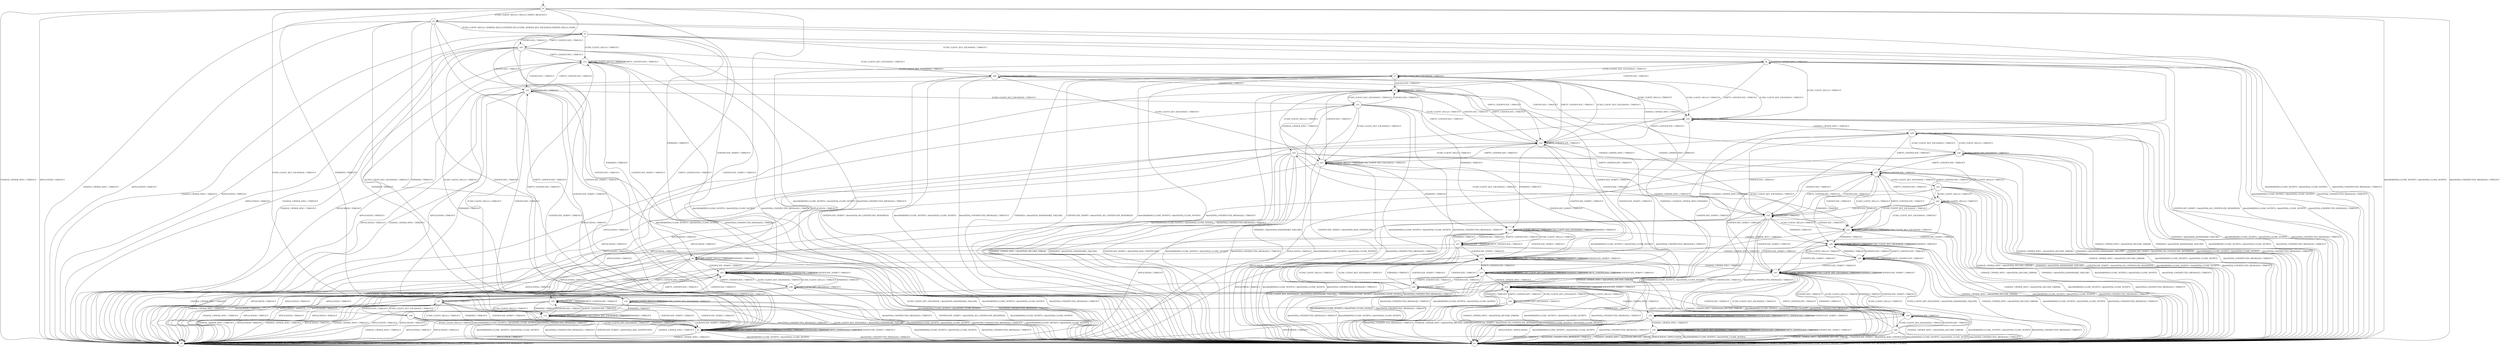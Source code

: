 digraph g {

	s0 [shape="circle" label="s0"];
	s1 [shape="circle" label="s1"];
	s2 [shape="circle" label="s2"];
	s3 [shape="circle" label="s3"];
	s4 [shape="circle" label="s4"];
	s5 [shape="circle" label="s5"];
	s6 [shape="circle" label="s6"];
	s7 [shape="circle" label="s7"];
	s8 [shape="circle" label="s8"];
	s9 [shape="circle" label="s9"];
	s10 [shape="circle" label="s10"];
	s11 [shape="circle" label="s11"];
	s12 [shape="circle" label="s12"];
	s13 [shape="circle" label="s13"];
	s14 [shape="circle" label="s14"];
	s15 [shape="circle" label="s15"];
	s16 [shape="circle" label="s16"];
	s17 [shape="circle" label="s17"];
	s18 [shape="circle" label="s18"];
	s19 [shape="circle" label="s19"];
	s20 [shape="circle" label="s20"];
	s21 [shape="circle" label="s21"];
	s22 [shape="circle" label="s22"];
	s23 [shape="circle" label="s23"];
	s24 [shape="circle" label="s24"];
	s25 [shape="circle" label="s25"];
	s26 [shape="circle" label="s26"];
	s27 [shape="circle" label="s27"];
	s28 [shape="circle" label="s28"];
	s29 [shape="circle" label="s29"];
	s30 [shape="circle" label="s30"];
	s31 [shape="circle" label="s31"];
	s32 [shape="circle" label="s32"];
	s33 [shape="circle" label="s33"];
	s34 [shape="circle" label="s34"];
	s35 [shape="circle" label="s35"];
	s36 [shape="circle" label="s36"];
	s37 [shape="circle" label="s37"];
	s38 [shape="circle" label="s38"];
	s39 [shape="circle" label="s39"];
	s40 [shape="circle" label="s40"];
	s41 [shape="circle" label="s41"];
	s42 [shape="circle" label="s42"];
	s43 [shape="circle" label="s43"];
	s44 [shape="circle" label="s44"];
	s45 [shape="circle" label="s45"];
	s46 [shape="circle" label="s46"];
	s0 -> s3 [label="ECDH_CLIENT_HELLO / HELLO_VERIFY_REQUEST+"];
	s0 -> s2 [label="ECDH_CLIENT_KEY_EXCHANGE / TIMEOUT"];
	s0 -> s4 [label="CHANGE_CIPHER_SPEC / TIMEOUT"];
	s0 -> s2 [label="FINISHED / TIMEOUT"];
	s0 -> s4 [label="APPLICATION / TIMEOUT"];
	s0 -> s2 [label="CERTIFICATE / TIMEOUT"];
	s0 -> s2 [label="EMPTY_CERTIFICATE / TIMEOUT"];
	s0 -> s2 [label="CERTIFICATE_VERIFY / TIMEOUT"];
	s0 -> s1 [label="Alert(WARNING,CLOSE_NOTIFY) / Alert(FATAL,CLOSE_NOTIFY)"];
	s0 -> s1 [label="Alert(FATAL,UNEXPECTED_MESSAGE) / TIMEOUT"];
	s1 -> s1 [label="ECDH_CLIENT_HELLO / SOCKET_CLOSED"];
	s1 -> s1 [label="ECDH_CLIENT_KEY_EXCHANGE / SOCKET_CLOSED"];
	s1 -> s1 [label="CHANGE_CIPHER_SPEC / SOCKET_CLOSED"];
	s1 -> s1 [label="FINISHED / SOCKET_CLOSED"];
	s1 -> s1 [label="APPLICATION / SOCKET_CLOSED"];
	s1 -> s1 [label="CERTIFICATE / SOCKET_CLOSED"];
	s1 -> s1 [label="EMPTY_CERTIFICATE / SOCKET_CLOSED"];
	s1 -> s1 [label="CERTIFICATE_VERIFY / SOCKET_CLOSED"];
	s1 -> s1 [label="Alert(WARNING,CLOSE_NOTIFY) / SOCKET_CLOSED"];
	s1 -> s1 [label="Alert(FATAL,UNEXPECTED_MESSAGE) / SOCKET_CLOSED"];
	s2 -> s2 [label="ECDH_CLIENT_HELLO / TIMEOUT"];
	s2 -> s2 [label="ECDH_CLIENT_KEY_EXCHANGE / TIMEOUT"];
	s2 -> s4 [label="CHANGE_CIPHER_SPEC / TIMEOUT"];
	s2 -> s2 [label="FINISHED / TIMEOUT"];
	s2 -> s4 [label="APPLICATION / TIMEOUT"];
	s2 -> s2 [label="CERTIFICATE / TIMEOUT"];
	s2 -> s2 [label="EMPTY_CERTIFICATE / TIMEOUT"];
	s2 -> s2 [label="CERTIFICATE_VERIFY / TIMEOUT"];
	s2 -> s1 [label="Alert(WARNING,CLOSE_NOTIFY) / Alert(FATAL,CLOSE_NOTIFY)"];
	s2 -> s1 [label="Alert(FATAL,UNEXPECTED_MESSAGE) / TIMEOUT"];
	s3 -> s5 [label="ECDH_CLIENT_HELLO / SERVER_HELLO,CERTIFICATE,ECDHE_SERVER_KEY_EXCHANGE,SERVER_HELLO_DONE"];
	s3 -> s2 [label="ECDH_CLIENT_KEY_EXCHANGE / TIMEOUT"];
	s3 -> s4 [label="CHANGE_CIPHER_SPEC / TIMEOUT"];
	s3 -> s2 [label="FINISHED / TIMEOUT"];
	s3 -> s4 [label="APPLICATION / TIMEOUT"];
	s3 -> s2 [label="CERTIFICATE / TIMEOUT"];
	s3 -> s2 [label="EMPTY_CERTIFICATE / TIMEOUT"];
	s3 -> s2 [label="CERTIFICATE_VERIFY / TIMEOUT"];
	s3 -> s1 [label="Alert(WARNING,CLOSE_NOTIFY) / Alert(FATAL,CLOSE_NOTIFY)"];
	s3 -> s1 [label="Alert(FATAL,UNEXPECTED_MESSAGE) / TIMEOUT"];
	s4 -> s4 [label="ECDH_CLIENT_HELLO / TIMEOUT"];
	s4 -> s4 [label="ECDH_CLIENT_KEY_EXCHANGE / TIMEOUT"];
	s4 -> s4 [label="CHANGE_CIPHER_SPEC / TIMEOUT"];
	s4 -> s4 [label="FINISHED / TIMEOUT"];
	s4 -> s4 [label="APPLICATION / TIMEOUT"];
	s4 -> s4 [label="CERTIFICATE / TIMEOUT"];
	s4 -> s4 [label="EMPTY_CERTIFICATE / TIMEOUT"];
	s4 -> s4 [label="CERTIFICATE_VERIFY / TIMEOUT"];
	s4 -> s4 [label="Alert(WARNING,CLOSE_NOTIFY) / TIMEOUT"];
	s4 -> s4 [label="Alert(FATAL,UNEXPECTED_MESSAGE) / TIMEOUT"];
	s5 -> s12 [label="ECDH_CLIENT_HELLO / TIMEOUT"];
	s5 -> s6 [label="ECDH_CLIENT_KEY_EXCHANGE / TIMEOUT"];
	s5 -> s4 [label="CHANGE_CIPHER_SPEC / TIMEOUT"];
	s5 -> s8 [label="FINISHED / TIMEOUT"];
	s5 -> s4 [label="APPLICATION / TIMEOUT"];
	s5 -> s45 [label="CERTIFICATE / TIMEOUT"];
	s5 -> s45 [label="EMPTY_CERTIFICATE / TIMEOUT"];
	s5 -> s35 [label="CERTIFICATE_VERIFY / TIMEOUT"];
	s5 -> s1 [label="Alert(WARNING,CLOSE_NOTIFY) / Alert(FATAL,CLOSE_NOTIFY)"];
	s5 -> s1 [label="Alert(FATAL,UNEXPECTED_MESSAGE) / TIMEOUT"];
	s6 -> s10 [label="ECDH_CLIENT_HELLO / TIMEOUT"];
	s6 -> s7 [label="ECDH_CLIENT_KEY_EXCHANGE / TIMEOUT"];
	s6 -> s6 [label="CHANGE_CIPHER_SPEC / TIMEOUT"];
	s6 -> s15 [label="FINISHED / CHANGE_CIPHER_SPEC,FINISHED"];
	s6 -> s4 [label="APPLICATION / TIMEOUT"];
	s6 -> s9 [label="CERTIFICATE / TIMEOUT"];
	s6 -> s16 [label="EMPTY_CERTIFICATE / TIMEOUT"];
	s6 -> s1 [label="CERTIFICATE_VERIFY / Alert(FATAL,NO_CERTIFICATE_RESERVED)"];
	s6 -> s1 [label="Alert(WARNING,CLOSE_NOTIFY) / Alert(FATAL,CLOSE_NOTIFY)"];
	s6 -> s1 [label="Alert(FATAL,UNEXPECTED_MESSAGE) / TIMEOUT"];
	s7 -> s10 [label="ECDH_CLIENT_HELLO / TIMEOUT"];
	s7 -> s7 [label="ECDH_CLIENT_KEY_EXCHANGE / TIMEOUT"];
	s7 -> s26 [label="CHANGE_CIPHER_SPEC / TIMEOUT"];
	s7 -> s1 [label="FINISHED / Alert(FATAL,HANDSHAKE_FAILURE)"];
	s7 -> s4 [label="APPLICATION / TIMEOUT"];
	s7 -> s9 [label="CERTIFICATE / TIMEOUT"];
	s7 -> s16 [label="EMPTY_CERTIFICATE / TIMEOUT"];
	s7 -> s1 [label="CERTIFICATE_VERIFY / Alert(FATAL,NO_CERTIFICATE_RESERVED)"];
	s7 -> s1 [label="Alert(WARNING,CLOSE_NOTIFY) / Alert(FATAL,CLOSE_NOTIFY)"];
	s7 -> s1 [label="Alert(FATAL,UNEXPECTED_MESSAGE) / TIMEOUT"];
	s8 -> s8 [label="ECDH_CLIENT_HELLO / TIMEOUT"];
	s8 -> s1 [label="ECDH_CLIENT_KEY_EXCHANGE / Alert(FATAL,HANDSHAKE_FAILURE)"];
	s8 -> s4 [label="CHANGE_CIPHER_SPEC / TIMEOUT"];
	s8 -> s8 [label="FINISHED / TIMEOUT"];
	s8 -> s4 [label="APPLICATION / TIMEOUT"];
	s8 -> s20 [label="CERTIFICATE / TIMEOUT"];
	s8 -> s20 [label="EMPTY_CERTIFICATE / TIMEOUT"];
	s8 -> s35 [label="CERTIFICATE_VERIFY / TIMEOUT"];
	s8 -> s1 [label="Alert(WARNING,CLOSE_NOTIFY) / Alert(FATAL,CLOSE_NOTIFY)"];
	s8 -> s1 [label="Alert(FATAL,UNEXPECTED_MESSAGE) / TIMEOUT"];
	s9 -> s23 [label="ECDH_CLIENT_HELLO / TIMEOUT"];
	s9 -> s11 [label="ECDH_CLIENT_KEY_EXCHANGE / TIMEOUT"];
	s9 -> s18 [label="CHANGE_CIPHER_SPEC / TIMEOUT"];
	s9 -> s24 [label="FINISHED / TIMEOUT"];
	s9 -> s4 [label="APPLICATION / TIMEOUT"];
	s9 -> s9 [label="CERTIFICATE / TIMEOUT"];
	s9 -> s16 [label="EMPTY_CERTIFICATE / TIMEOUT"];
	s9 -> s43 [label="CERTIFICATE_VERIFY / TIMEOUT"];
	s9 -> s1 [label="Alert(WARNING,CLOSE_NOTIFY) / Alert(FATAL,CLOSE_NOTIFY)"];
	s9 -> s1 [label="Alert(FATAL,UNEXPECTED_MESSAGE) / TIMEOUT"];
	s10 -> s10 [label="ECDH_CLIENT_HELLO / TIMEOUT"];
	s10 -> s7 [label="ECDH_CLIENT_KEY_EXCHANGE / TIMEOUT"];
	s10 -> s29 [label="CHANGE_CIPHER_SPEC / TIMEOUT"];
	s10 -> s1 [label="FINISHED / Alert(FATAL,HANDSHAKE_FAILURE)"];
	s10 -> s4 [label="APPLICATION / TIMEOUT"];
	s10 -> s9 [label="CERTIFICATE / TIMEOUT"];
	s10 -> s16 [label="EMPTY_CERTIFICATE / TIMEOUT"];
	s10 -> s13 [label="CERTIFICATE_VERIFY / TIMEOUT"];
	s10 -> s1 [label="Alert(WARNING,CLOSE_NOTIFY) / Alert(FATAL,CLOSE_NOTIFY)"];
	s10 -> s1 [label="Alert(FATAL,UNEXPECTED_MESSAGE) / TIMEOUT"];
	s11 -> s10 [label="ECDH_CLIENT_HELLO / TIMEOUT"];
	s11 -> s23 [label="ECDH_CLIENT_KEY_EXCHANGE / TIMEOUT"];
	s11 -> s25 [label="CHANGE_CIPHER_SPEC / TIMEOUT"];
	s11 -> s1 [label="FINISHED / Alert(FATAL,HANDSHAKE_FAILURE)"];
	s11 -> s4 [label="APPLICATION / TIMEOUT"];
	s11 -> s9 [label="CERTIFICATE / TIMEOUT"];
	s11 -> s16 [label="EMPTY_CERTIFICATE / TIMEOUT"];
	s11 -> s1 [label="CERTIFICATE_VERIFY / Alert(FATAL,BAD_CERTIFICATE)"];
	s11 -> s1 [label="Alert(WARNING,CLOSE_NOTIFY) / Alert(FATAL,CLOSE_NOTIFY)"];
	s11 -> s1 [label="Alert(FATAL,UNEXPECTED_MESSAGE) / TIMEOUT"];
	s12 -> s12 [label="ECDH_CLIENT_HELLO / TIMEOUT"];
	s12 -> s7 [label="ECDH_CLIENT_KEY_EXCHANGE / TIMEOUT"];
	s12 -> s4 [label="CHANGE_CIPHER_SPEC / TIMEOUT"];
	s12 -> s8 [label="FINISHED / TIMEOUT"];
	s12 -> s4 [label="APPLICATION / TIMEOUT"];
	s12 -> s21 [label="CERTIFICATE / TIMEOUT"];
	s12 -> s12 [label="EMPTY_CERTIFICATE / TIMEOUT"];
	s12 -> s35 [label="CERTIFICATE_VERIFY / TIMEOUT"];
	s12 -> s1 [label="Alert(WARNING,CLOSE_NOTIFY) / Alert(FATAL,CLOSE_NOTIFY)"];
	s12 -> s1 [label="Alert(FATAL,UNEXPECTED_MESSAGE) / TIMEOUT"];
	s13 -> s13 [label="ECDH_CLIENT_HELLO / TIMEOUT"];
	s13 -> s13 [label="ECDH_CLIENT_KEY_EXCHANGE / TIMEOUT"];
	s13 -> s14 [label="CHANGE_CIPHER_SPEC / TIMEOUT"];
	s13 -> s13 [label="FINISHED / TIMEOUT"];
	s13 -> s4 [label="APPLICATION / TIMEOUT"];
	s13 -> s44 [label="CERTIFICATE / TIMEOUT"];
	s13 -> s13 [label="EMPTY_CERTIFICATE / TIMEOUT"];
	s13 -> s13 [label="CERTIFICATE_VERIFY / TIMEOUT"];
	s13 -> s1 [label="Alert(WARNING,CLOSE_NOTIFY) / Alert(FATAL,CLOSE_NOTIFY)"];
	s13 -> s1 [label="Alert(FATAL,UNEXPECTED_MESSAGE) / TIMEOUT"];
	s14 -> s14 [label="ECDH_CLIENT_HELLO / TIMEOUT"];
	s14 -> s34 [label="ECDH_CLIENT_KEY_EXCHANGE / TIMEOUT"];
	s14 -> s1 [label="CHANGE_CIPHER_SPEC / Alert(FATAL,DECODE_ERROR)"];
	s14 -> s14 [label="FINISHED / TIMEOUT"];
	s14 -> s4 [label="APPLICATION / TIMEOUT"];
	s14 -> s39 [label="CERTIFICATE / TIMEOUT"];
	s14 -> s14 [label="EMPTY_CERTIFICATE / TIMEOUT"];
	s14 -> s14 [label="CERTIFICATE_VERIFY / TIMEOUT"];
	s14 -> s1 [label="Alert(WARNING,CLOSE_NOTIFY) / Alert(FATAL,CLOSE_NOTIFY)"];
	s14 -> s1 [label="Alert(FATAL,UNEXPECTED_MESSAGE) / TIMEOUT"];
	s15 -> s15 [label="ECDH_CLIENT_HELLO / TIMEOUT"];
	s15 -> s15 [label="ECDH_CLIENT_KEY_EXCHANGE / TIMEOUT"];
	s15 -> s19 [label="CHANGE_CIPHER_SPEC / TIMEOUT"];
	s15 -> s15 [label="FINISHED / TIMEOUT"];
	s15 -> s1 [label="APPLICATION / APPLICATION"];
	s15 -> s15 [label="CERTIFICATE / TIMEOUT"];
	s15 -> s15 [label="EMPTY_CERTIFICATE / TIMEOUT"];
	s15 -> s15 [label="CERTIFICATE_VERIFY / TIMEOUT"];
	s15 -> s1 [label="Alert(WARNING,CLOSE_NOTIFY) / Alert(FATAL,CLOSE_NOTIFY)"];
	s15 -> s1 [label="Alert(FATAL,UNEXPECTED_MESSAGE) / TIMEOUT"];
	s16 -> s23 [label="ECDH_CLIENT_HELLO / TIMEOUT"];
	s16 -> s7 [label="ECDH_CLIENT_KEY_EXCHANGE / TIMEOUT"];
	s16 -> s17 [label="CHANGE_CIPHER_SPEC / TIMEOUT"];
	s16 -> s24 [label="FINISHED / TIMEOUT"];
	s16 -> s4 [label="APPLICATION / TIMEOUT"];
	s16 -> s9 [label="CERTIFICATE / TIMEOUT"];
	s16 -> s16 [label="EMPTY_CERTIFICATE / TIMEOUT"];
	s16 -> s43 [label="CERTIFICATE_VERIFY / TIMEOUT"];
	s16 -> s1 [label="Alert(WARNING,CLOSE_NOTIFY) / Alert(FATAL,CLOSE_NOTIFY)"];
	s16 -> s1 [label="Alert(FATAL,UNEXPECTED_MESSAGE) / TIMEOUT"];
	s17 -> s31 [label="ECDH_CLIENT_HELLO / TIMEOUT"];
	s17 -> s22 [label="ECDH_CLIENT_KEY_EXCHANGE / TIMEOUT"];
	s17 -> s1 [label="CHANGE_CIPHER_SPEC / Alert(FATAL,DECODE_ERROR)"];
	s17 -> s30 [label="FINISHED / TIMEOUT"];
	s17 -> s4 [label="APPLICATION / TIMEOUT"];
	s17 -> s18 [label="CERTIFICATE / TIMEOUT"];
	s17 -> s17 [label="EMPTY_CERTIFICATE / TIMEOUT"];
	s17 -> s41 [label="CERTIFICATE_VERIFY / TIMEOUT"];
	s17 -> s1 [label="Alert(WARNING,CLOSE_NOTIFY) / Alert(FATAL,CLOSE_NOTIFY)"];
	s17 -> s1 [label="Alert(FATAL,UNEXPECTED_MESSAGE) / TIMEOUT"];
	s18 -> s31 [label="ECDH_CLIENT_HELLO / TIMEOUT"];
	s18 -> s25 [label="ECDH_CLIENT_KEY_EXCHANGE / TIMEOUT"];
	s18 -> s1 [label="CHANGE_CIPHER_SPEC / Alert(FATAL,DECODE_ERROR)"];
	s18 -> s30 [label="FINISHED / TIMEOUT"];
	s18 -> s4 [label="APPLICATION / TIMEOUT"];
	s18 -> s18 [label="CERTIFICATE / TIMEOUT"];
	s18 -> s17 [label="EMPTY_CERTIFICATE / TIMEOUT"];
	s18 -> s41 [label="CERTIFICATE_VERIFY / TIMEOUT"];
	s18 -> s1 [label="Alert(WARNING,CLOSE_NOTIFY) / Alert(FATAL,CLOSE_NOTIFY)"];
	s18 -> s1 [label="Alert(FATAL,UNEXPECTED_MESSAGE) / TIMEOUT"];
	s19 -> s19 [label="ECDH_CLIENT_HELLO / TIMEOUT"];
	s19 -> s19 [label="ECDH_CLIENT_KEY_EXCHANGE / TIMEOUT"];
	s19 -> s1 [label="CHANGE_CIPHER_SPEC / Alert(FATAL,DECODE_ERROR)"];
	s19 -> s19 [label="FINISHED / TIMEOUT"];
	s19 -> s1 [label="APPLICATION / APPLICATION"];
	s19 -> s19 [label="CERTIFICATE / TIMEOUT"];
	s19 -> s19 [label="EMPTY_CERTIFICATE / TIMEOUT"];
	s19 -> s19 [label="CERTIFICATE_VERIFY / TIMEOUT"];
	s19 -> s1 [label="Alert(WARNING,CLOSE_NOTIFY) / Alert(FATAL,CLOSE_NOTIFY)"];
	s19 -> s1 [label="Alert(FATAL,UNEXPECTED_MESSAGE) / TIMEOUT"];
	s20 -> s32 [label="ECDH_CLIENT_HELLO / TIMEOUT"];
	s20 -> s1 [label="ECDH_CLIENT_KEY_EXCHANGE / Alert(FATAL,HANDSHAKE_FAILURE)"];
	s20 -> s4 [label="CHANGE_CIPHER_SPEC / TIMEOUT"];
	s20 -> s32 [label="FINISHED / TIMEOUT"];
	s20 -> s4 [label="APPLICATION / TIMEOUT"];
	s20 -> s20 [label="CERTIFICATE / TIMEOUT"];
	s20 -> s20 [label="EMPTY_CERTIFICATE / TIMEOUT"];
	s20 -> s2 [label="CERTIFICATE_VERIFY / TIMEOUT"];
	s20 -> s1 [label="Alert(WARNING,CLOSE_NOTIFY) / Alert(FATAL,CLOSE_NOTIFY)"];
	s20 -> s1 [label="Alert(FATAL,UNEXPECTED_MESSAGE) / TIMEOUT"];
	s21 -> s33 [label="ECDH_CLIENT_HELLO / TIMEOUT"];
	s21 -> s11 [label="ECDH_CLIENT_KEY_EXCHANGE / TIMEOUT"];
	s21 -> s4 [label="CHANGE_CIPHER_SPEC / TIMEOUT"];
	s21 -> s32 [label="FINISHED / TIMEOUT"];
	s21 -> s4 [label="APPLICATION / TIMEOUT"];
	s21 -> s21 [label="CERTIFICATE / TIMEOUT"];
	s21 -> s12 [label="EMPTY_CERTIFICATE / TIMEOUT"];
	s21 -> s2 [label="CERTIFICATE_VERIFY / TIMEOUT"];
	s21 -> s1 [label="Alert(WARNING,CLOSE_NOTIFY) / Alert(FATAL,CLOSE_NOTIFY)"];
	s21 -> s1 [label="Alert(FATAL,UNEXPECTED_MESSAGE) / TIMEOUT"];
	s22 -> s42 [label="ECDH_CLIENT_HELLO / TIMEOUT"];
	s22 -> s31 [label="ECDH_CLIENT_KEY_EXCHANGE / TIMEOUT"];
	s22 -> s1 [label="CHANGE_CIPHER_SPEC / Alert(FATAL,DECODE_ERROR)"];
	s22 -> s1 [label="FINISHED / Alert(FATAL,HANDSHAKE_FAILURE)"];
	s22 -> s4 [label="APPLICATION / TIMEOUT"];
	s22 -> s18 [label="CERTIFICATE / TIMEOUT"];
	s22 -> s17 [label="EMPTY_CERTIFICATE / TIMEOUT"];
	s22 -> s1 [label="CERTIFICATE_VERIFY / Alert(FATAL,NO_CERTIFICATE_RESERVED)"];
	s22 -> s1 [label="Alert(WARNING,CLOSE_NOTIFY) / Alert(FATAL,CLOSE_NOTIFY)"];
	s22 -> s1 [label="Alert(FATAL,UNEXPECTED_MESSAGE) / TIMEOUT"];
	s23 -> s23 [label="ECDH_CLIENT_HELLO / TIMEOUT"];
	s23 -> s23 [label="ECDH_CLIENT_KEY_EXCHANGE / TIMEOUT"];
	s23 -> s31 [label="CHANGE_CIPHER_SPEC / TIMEOUT"];
	s23 -> s24 [label="FINISHED / TIMEOUT"];
	s23 -> s4 [label="APPLICATION / TIMEOUT"];
	s23 -> s9 [label="CERTIFICATE / TIMEOUT"];
	s23 -> s16 [label="EMPTY_CERTIFICATE / TIMEOUT"];
	s23 -> s43 [label="CERTIFICATE_VERIFY / TIMEOUT"];
	s23 -> s1 [label="Alert(WARNING,CLOSE_NOTIFY) / Alert(FATAL,CLOSE_NOTIFY)"];
	s23 -> s1 [label="Alert(FATAL,UNEXPECTED_MESSAGE) / TIMEOUT"];
	s24 -> s24 [label="ECDH_CLIENT_HELLO / TIMEOUT"];
	s24 -> s24 [label="ECDH_CLIENT_KEY_EXCHANGE / TIMEOUT"];
	s24 -> s30 [label="CHANGE_CIPHER_SPEC / TIMEOUT"];
	s24 -> s24 [label="FINISHED / TIMEOUT"];
	s24 -> s4 [label="APPLICATION / TIMEOUT"];
	s24 -> s27 [label="CERTIFICATE / TIMEOUT"];
	s24 -> s27 [label="EMPTY_CERTIFICATE / TIMEOUT"];
	s24 -> s43 [label="CERTIFICATE_VERIFY / TIMEOUT"];
	s24 -> s1 [label="Alert(WARNING,CLOSE_NOTIFY) / Alert(FATAL,CLOSE_NOTIFY)"];
	s24 -> s1 [label="Alert(FATAL,UNEXPECTED_MESSAGE) / TIMEOUT"];
	s25 -> s42 [label="ECDH_CLIENT_HELLO / TIMEOUT"];
	s25 -> s31 [label="ECDH_CLIENT_KEY_EXCHANGE / TIMEOUT"];
	s25 -> s1 [label="CHANGE_CIPHER_SPEC / Alert(FATAL,DECODE_ERROR)"];
	s25 -> s1 [label="FINISHED / Alert(FATAL,HANDSHAKE_FAILURE)"];
	s25 -> s4 [label="APPLICATION / TIMEOUT"];
	s25 -> s18 [label="CERTIFICATE / TIMEOUT"];
	s25 -> s17 [label="EMPTY_CERTIFICATE / TIMEOUT"];
	s25 -> s1 [label="CERTIFICATE_VERIFY / Alert(FATAL,BAD_CERTIFICATE)"];
	s25 -> s1 [label="Alert(WARNING,CLOSE_NOTIFY) / Alert(FATAL,CLOSE_NOTIFY)"];
	s25 -> s1 [label="Alert(FATAL,UNEXPECTED_MESSAGE) / TIMEOUT"];
	s26 -> s29 [label="ECDH_CLIENT_HELLO / TIMEOUT"];
	s26 -> s26 [label="ECDH_CLIENT_KEY_EXCHANGE / TIMEOUT"];
	s26 -> s1 [label="CHANGE_CIPHER_SPEC / Alert(FATAL,DECODE_ERROR)"];
	s26 -> s1 [label="FINISHED / Alert(FATAL,HANDSHAKE_FAILURE)"];
	s26 -> s4 [label="APPLICATION / TIMEOUT"];
	s26 -> s18 [label="CERTIFICATE / TIMEOUT"];
	s26 -> s17 [label="EMPTY_CERTIFICATE / TIMEOUT"];
	s26 -> s1 [label="CERTIFICATE_VERIFY / Alert(FATAL,NO_CERTIFICATE_RESERVED)"];
	s26 -> s1 [label="Alert(WARNING,CLOSE_NOTIFY) / Alert(FATAL,CLOSE_NOTIFY)"];
	s26 -> s1 [label="Alert(FATAL,UNEXPECTED_MESSAGE) / TIMEOUT"];
	s27 -> s24 [label="ECDH_CLIENT_HELLO / TIMEOUT"];
	s27 -> s1 [label="ECDH_CLIENT_KEY_EXCHANGE / Alert(FATAL,HANDSHAKE_FAILURE)"];
	s27 -> s28 [label="CHANGE_CIPHER_SPEC / TIMEOUT"];
	s27 -> s24 [label="FINISHED / TIMEOUT"];
	s27 -> s4 [label="APPLICATION / TIMEOUT"];
	s27 -> s27 [label="CERTIFICATE / TIMEOUT"];
	s27 -> s27 [label="EMPTY_CERTIFICATE / TIMEOUT"];
	s27 -> s43 [label="CERTIFICATE_VERIFY / TIMEOUT"];
	s27 -> s1 [label="Alert(WARNING,CLOSE_NOTIFY) / Alert(FATAL,CLOSE_NOTIFY)"];
	s27 -> s1 [label="Alert(FATAL,UNEXPECTED_MESSAGE) / TIMEOUT"];
	s28 -> s30 [label="ECDH_CLIENT_HELLO / TIMEOUT"];
	s28 -> s1 [label="ECDH_CLIENT_KEY_EXCHANGE / Alert(FATAL,HANDSHAKE_FAILURE)"];
	s28 -> s1 [label="CHANGE_CIPHER_SPEC / Alert(FATAL,DECODE_ERROR)"];
	s28 -> s30 [label="FINISHED / TIMEOUT"];
	s28 -> s4 [label="APPLICATION / TIMEOUT"];
	s28 -> s28 [label="CERTIFICATE / TIMEOUT"];
	s28 -> s28 [label="EMPTY_CERTIFICATE / TIMEOUT"];
	s28 -> s41 [label="CERTIFICATE_VERIFY / TIMEOUT"];
	s28 -> s1 [label="Alert(WARNING,CLOSE_NOTIFY) / Alert(FATAL,CLOSE_NOTIFY)"];
	s28 -> s1 [label="Alert(FATAL,UNEXPECTED_MESSAGE) / TIMEOUT"];
	s29 -> s29 [label="ECDH_CLIENT_HELLO / TIMEOUT"];
	s29 -> s26 [label="ECDH_CLIENT_KEY_EXCHANGE / TIMEOUT"];
	s29 -> s1 [label="CHANGE_CIPHER_SPEC / Alert(FATAL,DECODE_ERROR)"];
	s29 -> s1 [label="FINISHED / Alert(FATAL,HANDSHAKE_FAILURE)"];
	s29 -> s4 [label="APPLICATION / TIMEOUT"];
	s29 -> s18 [label="CERTIFICATE / TIMEOUT"];
	s29 -> s17 [label="EMPTY_CERTIFICATE / TIMEOUT"];
	s29 -> s14 [label="CERTIFICATE_VERIFY / TIMEOUT"];
	s29 -> s1 [label="Alert(WARNING,CLOSE_NOTIFY) / Alert(FATAL,CLOSE_NOTIFY)"];
	s29 -> s1 [label="Alert(FATAL,UNEXPECTED_MESSAGE) / TIMEOUT"];
	s30 -> s30 [label="ECDH_CLIENT_HELLO / TIMEOUT"];
	s30 -> s30 [label="ECDH_CLIENT_KEY_EXCHANGE / TIMEOUT"];
	s30 -> s1 [label="CHANGE_CIPHER_SPEC / Alert(FATAL,DECODE_ERROR)"];
	s30 -> s30 [label="FINISHED / TIMEOUT"];
	s30 -> s4 [label="APPLICATION / TIMEOUT"];
	s30 -> s28 [label="CERTIFICATE / TIMEOUT"];
	s30 -> s28 [label="EMPTY_CERTIFICATE / TIMEOUT"];
	s30 -> s41 [label="CERTIFICATE_VERIFY / TIMEOUT"];
	s30 -> s1 [label="Alert(WARNING,CLOSE_NOTIFY) / Alert(FATAL,CLOSE_NOTIFY)"];
	s30 -> s1 [label="Alert(FATAL,UNEXPECTED_MESSAGE) / TIMEOUT"];
	s31 -> s31 [label="ECDH_CLIENT_HELLO / TIMEOUT"];
	s31 -> s31 [label="ECDH_CLIENT_KEY_EXCHANGE / TIMEOUT"];
	s31 -> s1 [label="CHANGE_CIPHER_SPEC / Alert(FATAL,DECODE_ERROR)"];
	s31 -> s30 [label="FINISHED / TIMEOUT"];
	s31 -> s4 [label="APPLICATION / TIMEOUT"];
	s31 -> s18 [label="CERTIFICATE / TIMEOUT"];
	s31 -> s17 [label="EMPTY_CERTIFICATE / TIMEOUT"];
	s31 -> s41 [label="CERTIFICATE_VERIFY / TIMEOUT"];
	s31 -> s1 [label="Alert(WARNING,CLOSE_NOTIFY) / Alert(FATAL,CLOSE_NOTIFY)"];
	s31 -> s1 [label="Alert(FATAL,UNEXPECTED_MESSAGE) / TIMEOUT"];
	s32 -> s32 [label="ECDH_CLIENT_HELLO / TIMEOUT"];
	s32 -> s32 [label="ECDH_CLIENT_KEY_EXCHANGE / TIMEOUT"];
	s32 -> s4 [label="CHANGE_CIPHER_SPEC / TIMEOUT"];
	s32 -> s32 [label="FINISHED / TIMEOUT"];
	s32 -> s4 [label="APPLICATION / TIMEOUT"];
	s32 -> s20 [label="CERTIFICATE / TIMEOUT"];
	s32 -> s20 [label="EMPTY_CERTIFICATE / TIMEOUT"];
	s32 -> s2 [label="CERTIFICATE_VERIFY / TIMEOUT"];
	s32 -> s1 [label="Alert(WARNING,CLOSE_NOTIFY) / Alert(FATAL,CLOSE_NOTIFY)"];
	s32 -> s1 [label="Alert(FATAL,UNEXPECTED_MESSAGE) / TIMEOUT"];
	s33 -> s33 [label="ECDH_CLIENT_HELLO / TIMEOUT"];
	s33 -> s33 [label="ECDH_CLIENT_KEY_EXCHANGE / TIMEOUT"];
	s33 -> s4 [label="CHANGE_CIPHER_SPEC / TIMEOUT"];
	s33 -> s32 [label="FINISHED / TIMEOUT"];
	s33 -> s4 [label="APPLICATION / TIMEOUT"];
	s33 -> s21 [label="CERTIFICATE / TIMEOUT"];
	s33 -> s12 [label="EMPTY_CERTIFICATE / TIMEOUT"];
	s33 -> s2 [label="CERTIFICATE_VERIFY / TIMEOUT"];
	s33 -> s1 [label="Alert(WARNING,CLOSE_NOTIFY) / Alert(FATAL,CLOSE_NOTIFY)"];
	s33 -> s1 [label="Alert(FATAL,UNEXPECTED_MESSAGE) / TIMEOUT"];
	s34 -> s14 [label="ECDH_CLIENT_HELLO / TIMEOUT"];
	s34 -> s34 [label="ECDH_CLIENT_KEY_EXCHANGE / TIMEOUT"];
	s34 -> s1 [label="CHANGE_CIPHER_SPEC / Alert(FATAL,DECODE_ERROR)"];
	s34 -> s14 [label="FINISHED / TIMEOUT"];
	s34 -> s4 [label="APPLICATION / TIMEOUT"];
	s34 -> s39 [label="CERTIFICATE / TIMEOUT"];
	s34 -> s14 [label="EMPTY_CERTIFICATE / TIMEOUT"];
	s34 -> s1 [label="CERTIFICATE_VERIFY / Alert(FATAL,NO_CERTIFICATE_RESERVED)"];
	s34 -> s1 [label="Alert(WARNING,CLOSE_NOTIFY) / Alert(FATAL,CLOSE_NOTIFY)"];
	s34 -> s1 [label="Alert(FATAL,UNEXPECTED_MESSAGE) / TIMEOUT"];
	s35 -> s35 [label="ECDH_CLIENT_HELLO / TIMEOUT"];
	s35 -> s36 [label="ECDH_CLIENT_KEY_EXCHANGE / TIMEOUT"];
	s35 -> s4 [label="CHANGE_CIPHER_SPEC / TIMEOUT"];
	s35 -> s35 [label="FINISHED / TIMEOUT"];
	s35 -> s4 [label="APPLICATION / TIMEOUT"];
	s35 -> s37 [label="CERTIFICATE / TIMEOUT"];
	s35 -> s35 [label="EMPTY_CERTIFICATE / TIMEOUT"];
	s35 -> s35 [label="CERTIFICATE_VERIFY / TIMEOUT"];
	s35 -> s1 [label="Alert(WARNING,CLOSE_NOTIFY) / Alert(FATAL,CLOSE_NOTIFY)"];
	s35 -> s1 [label="Alert(FATAL,UNEXPECTED_MESSAGE) / TIMEOUT"];
	s36 -> s35 [label="ECDH_CLIENT_HELLO / TIMEOUT"];
	s36 -> s36 [label="ECDH_CLIENT_KEY_EXCHANGE / TIMEOUT"];
	s36 -> s4 [label="CHANGE_CIPHER_SPEC / TIMEOUT"];
	s36 -> s35 [label="FINISHED / TIMEOUT"];
	s36 -> s4 [label="APPLICATION / TIMEOUT"];
	s36 -> s37 [label="CERTIFICATE / TIMEOUT"];
	s36 -> s35 [label="EMPTY_CERTIFICATE / TIMEOUT"];
	s36 -> s1 [label="CERTIFICATE_VERIFY / Alert(FATAL,NO_CERTIFICATE_RESERVED)"];
	s36 -> s1 [label="Alert(WARNING,CLOSE_NOTIFY) / Alert(FATAL,CLOSE_NOTIFY)"];
	s36 -> s1 [label="Alert(FATAL,UNEXPECTED_MESSAGE) / TIMEOUT"];
	s37 -> s2 [label="ECDH_CLIENT_HELLO / TIMEOUT"];
	s37 -> s38 [label="ECDH_CLIENT_KEY_EXCHANGE / TIMEOUT"];
	s37 -> s4 [label="CHANGE_CIPHER_SPEC / TIMEOUT"];
	s37 -> s2 [label="FINISHED / TIMEOUT"];
	s37 -> s4 [label="APPLICATION / TIMEOUT"];
	s37 -> s37 [label="CERTIFICATE / TIMEOUT"];
	s37 -> s35 [label="EMPTY_CERTIFICATE / TIMEOUT"];
	s37 -> s2 [label="CERTIFICATE_VERIFY / TIMEOUT"];
	s37 -> s1 [label="Alert(WARNING,CLOSE_NOTIFY) / Alert(FATAL,CLOSE_NOTIFY)"];
	s37 -> s1 [label="Alert(FATAL,UNEXPECTED_MESSAGE) / TIMEOUT"];
	s38 -> s2 [label="ECDH_CLIENT_HELLO / TIMEOUT"];
	s38 -> s2 [label="ECDH_CLIENT_KEY_EXCHANGE / TIMEOUT"];
	s38 -> s4 [label="CHANGE_CIPHER_SPEC / TIMEOUT"];
	s38 -> s2 [label="FINISHED / TIMEOUT"];
	s38 -> s4 [label="APPLICATION / TIMEOUT"];
	s38 -> s37 [label="CERTIFICATE / TIMEOUT"];
	s38 -> s35 [label="EMPTY_CERTIFICATE / TIMEOUT"];
	s38 -> s1 [label="CERTIFICATE_VERIFY / Alert(FATAL,BAD_CERTIFICATE)"];
	s38 -> s1 [label="Alert(WARNING,CLOSE_NOTIFY) / Alert(FATAL,CLOSE_NOTIFY)"];
	s38 -> s1 [label="Alert(FATAL,UNEXPECTED_MESSAGE) / TIMEOUT"];
	s39 -> s41 [label="ECDH_CLIENT_HELLO / TIMEOUT"];
	s39 -> s40 [label="ECDH_CLIENT_KEY_EXCHANGE / TIMEOUT"];
	s39 -> s1 [label="CHANGE_CIPHER_SPEC / Alert(FATAL,DECODE_ERROR)"];
	s39 -> s41 [label="FINISHED / TIMEOUT"];
	s39 -> s4 [label="APPLICATION / TIMEOUT"];
	s39 -> s39 [label="CERTIFICATE / TIMEOUT"];
	s39 -> s14 [label="EMPTY_CERTIFICATE / TIMEOUT"];
	s39 -> s41 [label="CERTIFICATE_VERIFY / TIMEOUT"];
	s39 -> s1 [label="Alert(WARNING,CLOSE_NOTIFY) / Alert(FATAL,CLOSE_NOTIFY)"];
	s39 -> s1 [label="Alert(FATAL,UNEXPECTED_MESSAGE) / TIMEOUT"];
	s40 -> s41 [label="ECDH_CLIENT_HELLO / TIMEOUT"];
	s40 -> s41 [label="ECDH_CLIENT_KEY_EXCHANGE / TIMEOUT"];
	s40 -> s1 [label="CHANGE_CIPHER_SPEC / Alert(FATAL,DECODE_ERROR)"];
	s40 -> s41 [label="FINISHED / TIMEOUT"];
	s40 -> s4 [label="APPLICATION / TIMEOUT"];
	s40 -> s39 [label="CERTIFICATE / TIMEOUT"];
	s40 -> s14 [label="EMPTY_CERTIFICATE / TIMEOUT"];
	s40 -> s1 [label="CERTIFICATE_VERIFY / Alert(FATAL,BAD_CERTIFICATE)"];
	s40 -> s1 [label="Alert(WARNING,CLOSE_NOTIFY) / Alert(FATAL,CLOSE_NOTIFY)"];
	s40 -> s1 [label="Alert(FATAL,UNEXPECTED_MESSAGE) / TIMEOUT"];
	s41 -> s41 [label="ECDH_CLIENT_HELLO / TIMEOUT"];
	s41 -> s41 [label="ECDH_CLIENT_KEY_EXCHANGE / TIMEOUT"];
	s41 -> s1 [label="CHANGE_CIPHER_SPEC / Alert(FATAL,DECODE_ERROR)"];
	s41 -> s41 [label="FINISHED / TIMEOUT"];
	s41 -> s4 [label="APPLICATION / TIMEOUT"];
	s41 -> s39 [label="CERTIFICATE / TIMEOUT"];
	s41 -> s14 [label="EMPTY_CERTIFICATE / TIMEOUT"];
	s41 -> s41 [label="CERTIFICATE_VERIFY / TIMEOUT"];
	s41 -> s1 [label="Alert(WARNING,CLOSE_NOTIFY) / Alert(FATAL,CLOSE_NOTIFY)"];
	s41 -> s1 [label="Alert(FATAL,UNEXPECTED_MESSAGE) / TIMEOUT"];
	s42 -> s42 [label="ECDH_CLIENT_HELLO / TIMEOUT"];
	s42 -> s31 [label="ECDH_CLIENT_KEY_EXCHANGE / TIMEOUT"];
	s42 -> s1 [label="CHANGE_CIPHER_SPEC / Alert(FATAL,DECODE_ERROR)"];
	s42 -> s1 [label="FINISHED / Alert(FATAL,HANDSHAKE_FAILURE)"];
	s42 -> s4 [label="APPLICATION / TIMEOUT"];
	s42 -> s18 [label="CERTIFICATE / TIMEOUT"];
	s42 -> s17 [label="EMPTY_CERTIFICATE / TIMEOUT"];
	s42 -> s41 [label="CERTIFICATE_VERIFY / TIMEOUT"];
	s42 -> s1 [label="Alert(WARNING,CLOSE_NOTIFY) / Alert(FATAL,CLOSE_NOTIFY)"];
	s42 -> s1 [label="Alert(FATAL,UNEXPECTED_MESSAGE) / TIMEOUT"];
	s43 -> s43 [label="ECDH_CLIENT_HELLO / TIMEOUT"];
	s43 -> s43 [label="ECDH_CLIENT_KEY_EXCHANGE / TIMEOUT"];
	s43 -> s41 [label="CHANGE_CIPHER_SPEC / TIMEOUT"];
	s43 -> s43 [label="FINISHED / TIMEOUT"];
	s43 -> s4 [label="APPLICATION / TIMEOUT"];
	s43 -> s44 [label="CERTIFICATE / TIMEOUT"];
	s43 -> s13 [label="EMPTY_CERTIFICATE / TIMEOUT"];
	s43 -> s43 [label="CERTIFICATE_VERIFY / TIMEOUT"];
	s43 -> s1 [label="Alert(WARNING,CLOSE_NOTIFY) / Alert(FATAL,CLOSE_NOTIFY)"];
	s43 -> s1 [label="Alert(FATAL,UNEXPECTED_MESSAGE) / TIMEOUT"];
	s44 -> s43 [label="ECDH_CLIENT_HELLO / TIMEOUT"];
	s44 -> s43 [label="ECDH_CLIENT_KEY_EXCHANGE / TIMEOUT"];
	s44 -> s39 [label="CHANGE_CIPHER_SPEC / TIMEOUT"];
	s44 -> s43 [label="FINISHED / TIMEOUT"];
	s44 -> s4 [label="APPLICATION / TIMEOUT"];
	s44 -> s44 [label="CERTIFICATE / TIMEOUT"];
	s44 -> s13 [label="EMPTY_CERTIFICATE / TIMEOUT"];
	s44 -> s43 [label="CERTIFICATE_VERIFY / TIMEOUT"];
	s44 -> s1 [label="Alert(WARNING,CLOSE_NOTIFY) / Alert(FATAL,CLOSE_NOTIFY)"];
	s44 -> s1 [label="Alert(FATAL,UNEXPECTED_MESSAGE) / TIMEOUT"];
	s45 -> s33 [label="ECDH_CLIENT_HELLO / TIMEOUT"];
	s45 -> s46 [label="ECDH_CLIENT_KEY_EXCHANGE / TIMEOUT"];
	s45 -> s4 [label="CHANGE_CIPHER_SPEC / TIMEOUT"];
	s45 -> s32 [label="FINISHED / TIMEOUT"];
	s45 -> s4 [label="APPLICATION / TIMEOUT"];
	s45 -> s21 [label="CERTIFICATE / TIMEOUT"];
	s45 -> s12 [label="EMPTY_CERTIFICATE / TIMEOUT"];
	s45 -> s2 [label="CERTIFICATE_VERIFY / TIMEOUT"];
	s45 -> s1 [label="Alert(WARNING,CLOSE_NOTIFY) / Alert(FATAL,CLOSE_NOTIFY)"];
	s45 -> s1 [label="Alert(FATAL,UNEXPECTED_MESSAGE) / TIMEOUT"];
	s46 -> s10 [label="ECDH_CLIENT_HELLO / TIMEOUT"];
	s46 -> s23 [label="ECDH_CLIENT_KEY_EXCHANGE / TIMEOUT"];
	s46 -> s46 [label="CHANGE_CIPHER_SPEC / TIMEOUT"];
	s46 -> s15 [label="FINISHED / CHANGE_CIPHER_SPEC,FINISHED"];
	s46 -> s4 [label="APPLICATION / TIMEOUT"];
	s46 -> s9 [label="CERTIFICATE / TIMEOUT"];
	s46 -> s16 [label="EMPTY_CERTIFICATE / TIMEOUT"];
	s46 -> s1 [label="CERTIFICATE_VERIFY / Alert(FATAL,NO_CERTIFICATE_RESERVED)"];
	s46 -> s1 [label="Alert(WARNING,CLOSE_NOTIFY) / Alert(FATAL,CLOSE_NOTIFY)"];
	s46 -> s1 [label="Alert(FATAL,UNEXPECTED_MESSAGE) / TIMEOUT"];

__start0 [label="" shape="none" width="0" height="0"];
__start0 -> s0;

}

